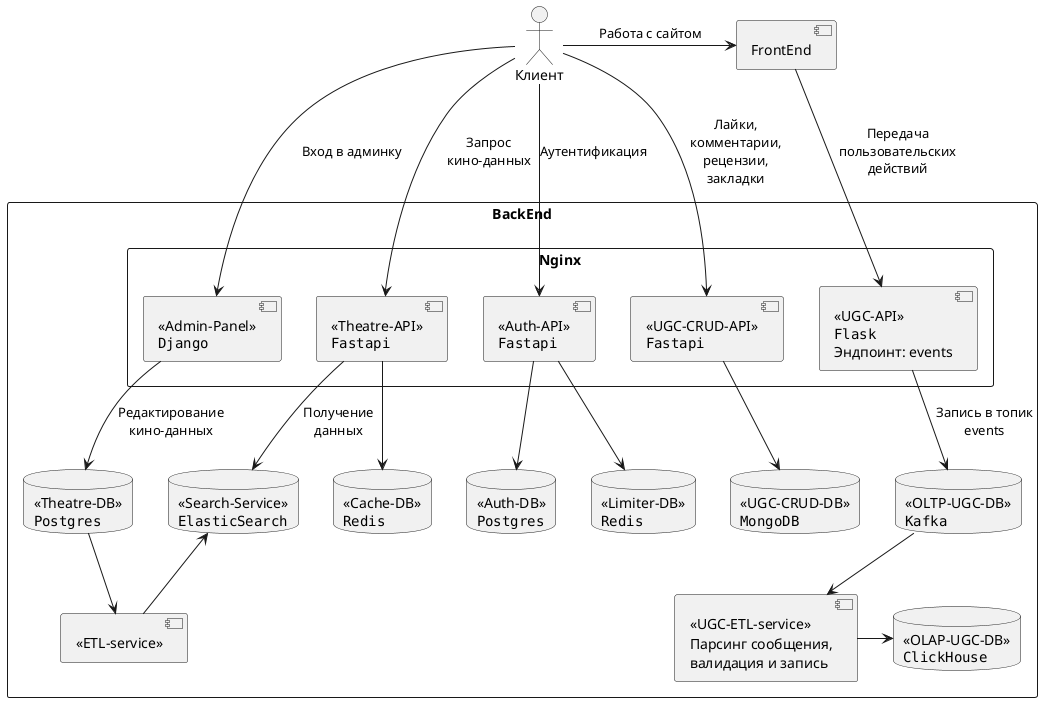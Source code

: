 @startuml Текущая архитектура
skinparam componentStyle uml2
actor Клиент as Client
component "FrontEnd" as FrontEnd
rectangle "BackEnd" {
    rectangle "Nginx" as ApiV1 {
        component "<<Admin-Panel>>\n""Django""" as AdminPanel
        component "<<Theatre-API>>\n""Fastapi""" as TheatreApi
        component "<<Auth-API>>\n""Fastapi""" as AuthApi
        component "<<UGC-CRUD-API>>\n""Fastapi""" as UGC_CRUD_API
        component "<<UGC-API>>\n""Flask""\nЭндпоинт: events" as UGCApi
    }
    component "<<ETL-service>>" as ETLService
    database "<<Search-Service>>\n""ElasticSearch""" as SearchService
    database "<<Cache-DB>>\n""Redis""" as CacheDB
    database "<<Theatre-DB>>\n""Postgres""" as TheatreDB
    database "<<Auth-DB>>\n""Postgres""" as AuthDB
    database "<<Limiter-DB>>\n""Redis""" as LimiterDB
    database "<<OLTP-UGC-DB>>\n""Kafka""" as OLTP_UGC_DB
    database "<<OLAP-UGC-DB>>\n""ClickHouse""" as OLAP_UGC_DB
    database "<<UGC-CRUD-DB>>\n""MongoDB""" as UGC_CRUD_DB
    component "<<UGC-ETL-service>>\nПарсинг сообщения,\nвалидация и запись" as UGC_ETL
}

Client -down-> AdminPanel: Вход в админку
Client -down-> TheatreApi: Запрос\nкино-данных
Client -down-> AuthApi: Аутентификация
Client -down-> UGC_CRUD_API: Лайки,\nкомментарии,\nрецензии,\nзакладки
Client -> FrontEnd: Работа с сайтом
FrontEnd -down-> UGCApi: Передача\nпользовательских\nдействий
TheatreApi -down-> SearchService: Получение\nданных
TheatreApi -down-> CacheDB
AdminPanel -down-> TheatreDB: Редактирование\nкино-данных
AuthApi -down-> AuthDB
AuthApi -down-> LimiterDB
TheatreDB -down-> ETLService
ETLService -up-> SearchService
UGCApi -down-> OLTP_UGC_DB: Запись в топик\nevents
UGC_CRUD_API -down-> UGC_CRUD_DB
OLTP_UGC_DB -down-> UGC_ETL
UGC_ETL -right-> OLAP_UGC_DB
@enduml